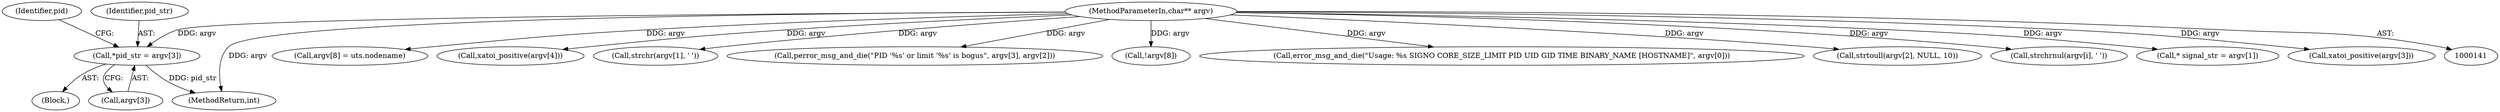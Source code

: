 digraph "0_abrt_80408e9e24a1c10f85fd969e1853e0f192157f92_0@array" {
"1000294" [label="(Call,*pid_str = argv[3])"];
"1000143" [label="(MethodParameterIn,char** argv)"];
"1000144" [label="(Block,)"];
"1000143" [label="(MethodParameterIn,char** argv)"];
"1000353" [label="(Call,argv[8] = uts.nodename)"];
"1000309" [label="(Call,xatoi_positive(argv[4]))"];
"1000176" [label="(Call,strchr(argv[1], ' '))"];
"1000320" [label="(Call,perror_msg_and_die(\"PID '%s' or limit '%s' is bogus\", argv[3], argv[2]))"];
"1000345" [label="(Call,!argv[8])"];
"1000296" [label="(Call,argv[3])"];
"1000170" [label="(Call,error_msg_and_die(\"Usage: %s SIGNO CORE_SIZE_LIMIT PID UID GID TIME BINARY_NAME [HOSTNAME]\", argv[0]))"];
"1000269" [label="(Call,strtoull(argv[2], NULL, 10))"];
"1000294" [label="(Call,*pid_str = argv[3])"];
"1000301" [label="(Identifier,pid)"];
"1000295" [label="(Identifier,pid_str)"];
"1000195" [label="(Call,strchrnul(argv[i], ' '))"];
"1001168" [label="(MethodReturn,int)"];
"1000256" [label="(Call,* signal_str = argv[1])"];
"1000302" [label="(Call,xatoi_positive(argv[3]))"];
"1000294" -> "1000144"  [label="AST: "];
"1000294" -> "1000296"  [label="CFG: "];
"1000295" -> "1000294"  [label="AST: "];
"1000296" -> "1000294"  [label="AST: "];
"1000301" -> "1000294"  [label="CFG: "];
"1000294" -> "1001168"  [label="DDG: pid_str"];
"1000143" -> "1000294"  [label="DDG: argv"];
"1000143" -> "1000141"  [label="AST: "];
"1000143" -> "1001168"  [label="DDG: argv"];
"1000143" -> "1000170"  [label="DDG: argv"];
"1000143" -> "1000176"  [label="DDG: argv"];
"1000143" -> "1000195"  [label="DDG: argv"];
"1000143" -> "1000256"  [label="DDG: argv"];
"1000143" -> "1000269"  [label="DDG: argv"];
"1000143" -> "1000302"  [label="DDG: argv"];
"1000143" -> "1000309"  [label="DDG: argv"];
"1000143" -> "1000320"  [label="DDG: argv"];
"1000143" -> "1000345"  [label="DDG: argv"];
"1000143" -> "1000353"  [label="DDG: argv"];
}
